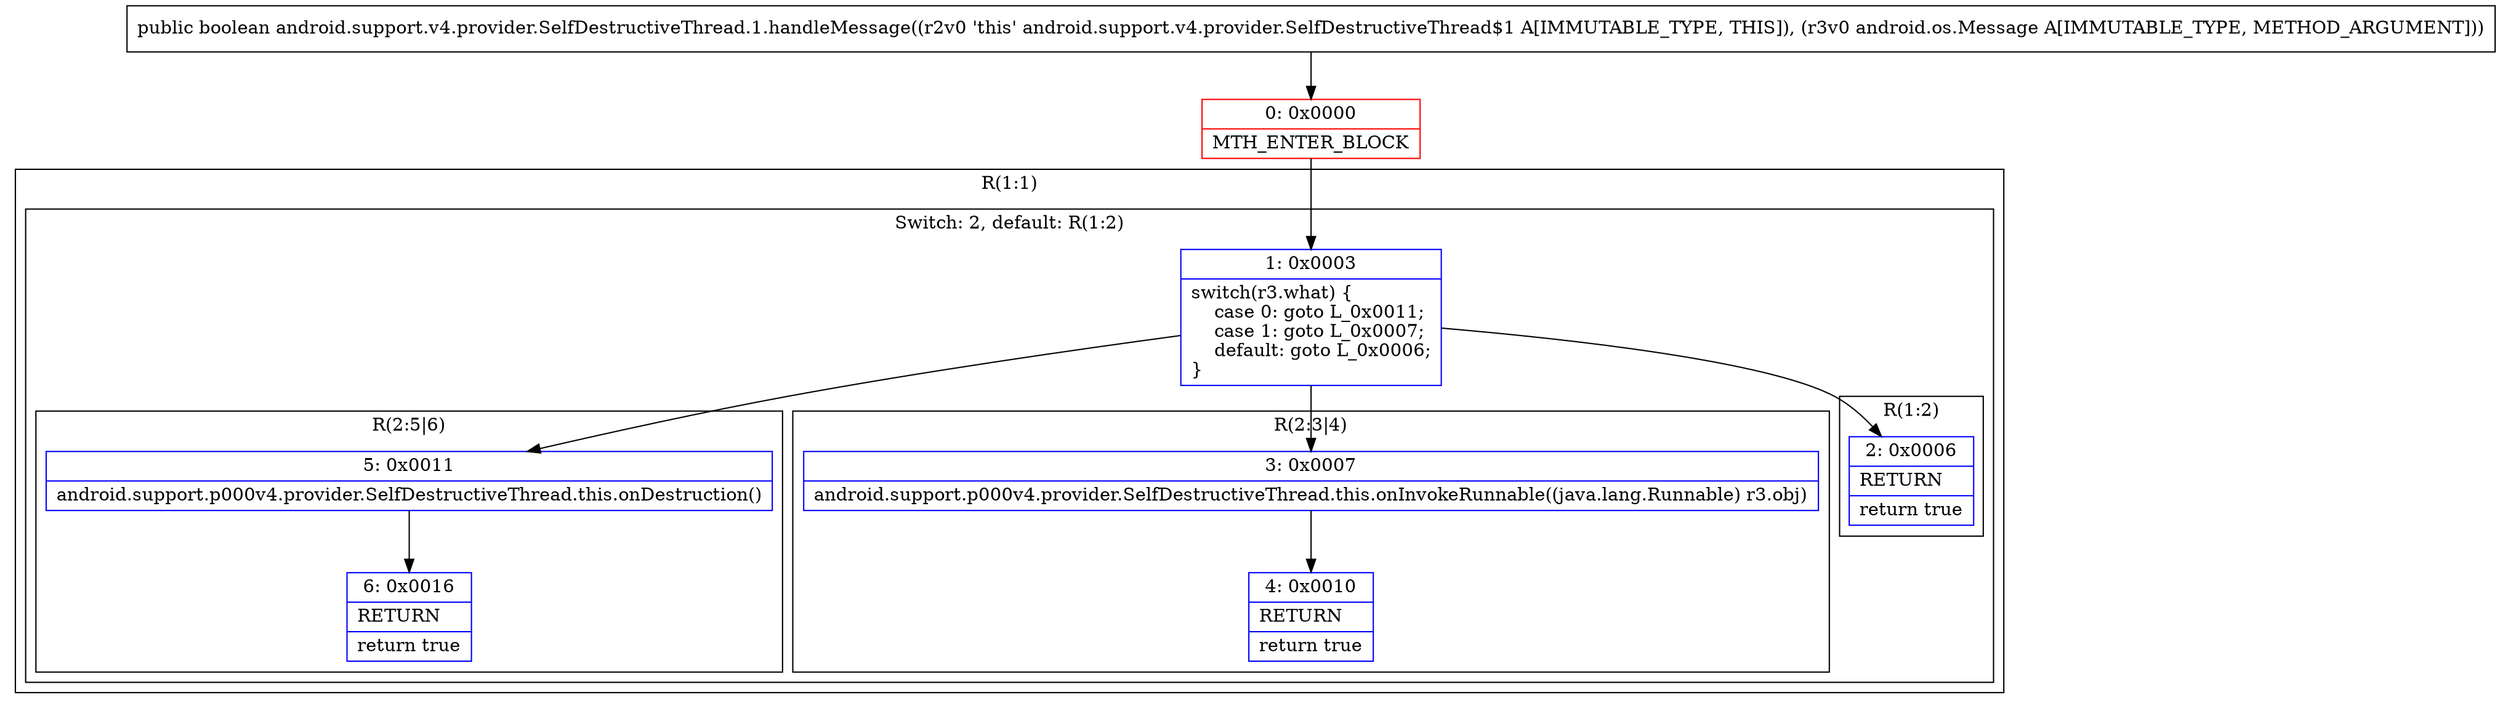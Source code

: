 digraph "CFG forandroid.support.v4.provider.SelfDestructiveThread.1.handleMessage(Landroid\/os\/Message;)Z" {
subgraph cluster_Region_234482614 {
label = "R(1:1)";
node [shape=record,color=blue];
subgraph cluster_SwitchRegion_1519967376 {
label = "Switch: 2, default: R(1:2)";
node [shape=record,color=blue];
Node_1 [shape=record,label="{1\:\ 0x0003|switch(r3.what) \{\l    case 0: goto L_0x0011;\l    case 1: goto L_0x0007;\l    default: goto L_0x0006;\l\}\l}"];
subgraph cluster_Region_138287016 {
label = "R(2:5|6)";
node [shape=record,color=blue];
Node_5 [shape=record,label="{5\:\ 0x0011|android.support.p000v4.provider.SelfDestructiveThread.this.onDestruction()\l}"];
Node_6 [shape=record,label="{6\:\ 0x0016|RETURN\l|return true\l}"];
}
subgraph cluster_Region_1266922363 {
label = "R(2:3|4)";
node [shape=record,color=blue];
Node_3 [shape=record,label="{3\:\ 0x0007|android.support.p000v4.provider.SelfDestructiveThread.this.onInvokeRunnable((java.lang.Runnable) r3.obj)\l}"];
Node_4 [shape=record,label="{4\:\ 0x0010|RETURN\l|return true\l}"];
}
subgraph cluster_Region_157631974 {
label = "R(1:2)";
node [shape=record,color=blue];
Node_2 [shape=record,label="{2\:\ 0x0006|RETURN\l|return true\l}"];
}
}
}
Node_0 [shape=record,color=red,label="{0\:\ 0x0000|MTH_ENTER_BLOCK\l}"];
MethodNode[shape=record,label="{public boolean android.support.v4.provider.SelfDestructiveThread.1.handleMessage((r2v0 'this' android.support.v4.provider.SelfDestructiveThread$1 A[IMMUTABLE_TYPE, THIS]), (r3v0 android.os.Message A[IMMUTABLE_TYPE, METHOD_ARGUMENT])) }"];
MethodNode -> Node_0;
Node_1 -> Node_2;
Node_1 -> Node_3;
Node_1 -> Node_5;
Node_5 -> Node_6;
Node_3 -> Node_4;
Node_0 -> Node_1;
}

